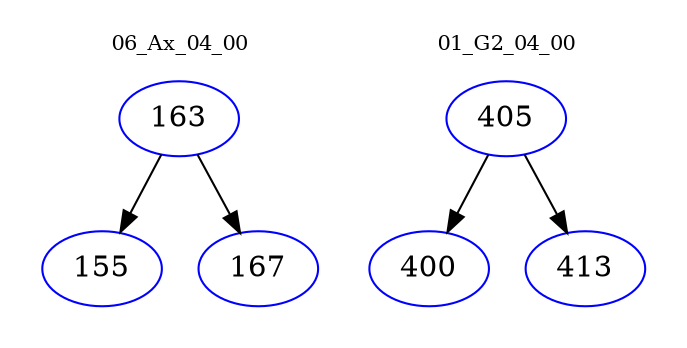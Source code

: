 digraph{
subgraph cluster_0 {
color = white
label = "06_Ax_04_00";
fontsize=10;
T0_163 [label="163", color="blue"]
T0_163 -> T0_155 [color="black"]
T0_155 [label="155", color="blue"]
T0_163 -> T0_167 [color="black"]
T0_167 [label="167", color="blue"]
}
subgraph cluster_1 {
color = white
label = "01_G2_04_00";
fontsize=10;
T1_405 [label="405", color="blue"]
T1_405 -> T1_400 [color="black"]
T1_400 [label="400", color="blue"]
T1_405 -> T1_413 [color="black"]
T1_413 [label="413", color="blue"]
}
}
